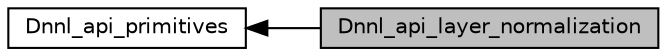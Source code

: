 digraph "Dnnl_api_layer_normalization"
{
  edge [fontname="Helvetica",fontsize="10",labelfontname="Helvetica",labelfontsize="10"];
  node [fontname="Helvetica",fontsize="10",shape=box];
  rankdir=LR;
  Node1 [label="Dnnl_api_layer_normalization",height=0.2,width=0.4,color="black", fillcolor="grey75", style="filled", fontcolor="black",tooltip=" "];
  Node2 [label="Dnnl_api_primitives",height=0.2,width=0.4,color="black", fillcolor="white", style="filled",URL="$group__dnnl__api__primitives.html",tooltip=" "];
  Node2->Node1 [shape=plaintext, dir="back", style="solid"];
}

